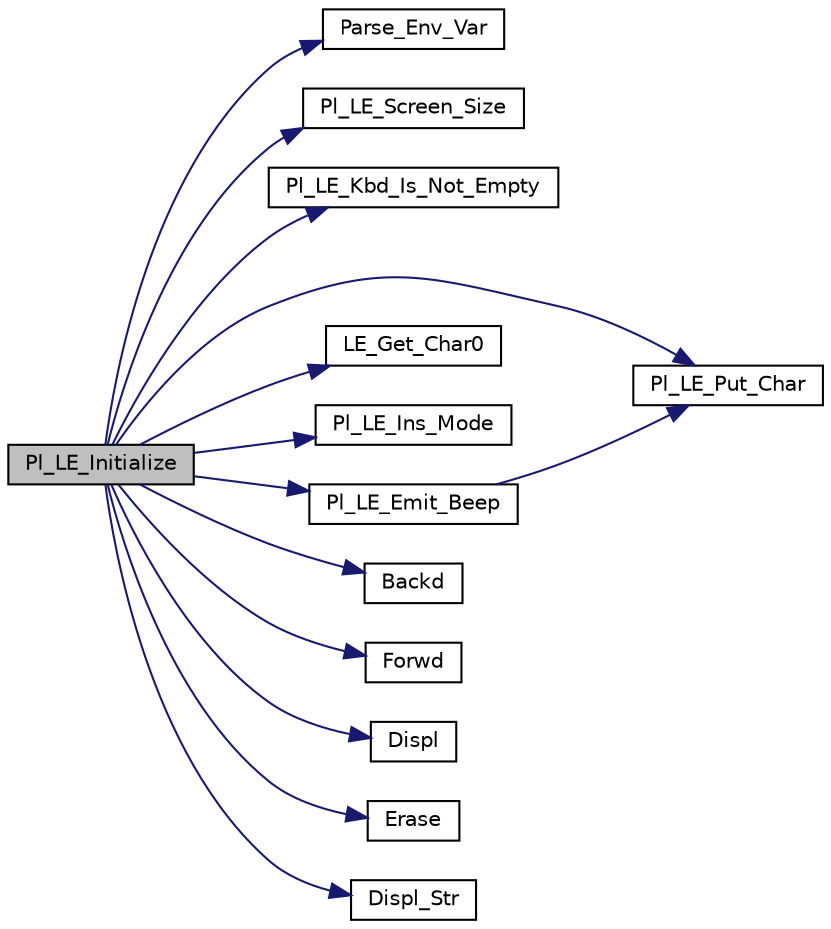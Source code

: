 digraph "Pl_LE_Initialize"
{
  edge [fontname="Helvetica",fontsize="10",labelfontname="Helvetica",labelfontsize="10"];
  node [fontname="Helvetica",fontsize="10",shape=record];
  rankdir="LR";
  Node1 [label="Pl_LE_Initialize",height=0.2,width=0.4,color="black", fillcolor="grey75", style="filled", fontcolor="black"];
  Node1 -> Node2 [color="midnightblue",fontsize="10",style="solid"];
  Node2 [label="Parse_Env_Var",height=0.2,width=0.4,color="black", fillcolor="white", style="filled",URL="$terminal_8c.html#acae08e63a234477bf1257da8b7aed42c"];
  Node1 -> Node3 [color="midnightblue",fontsize="10",style="solid"];
  Node3 [label="Pl_LE_Screen_Size",height=0.2,width=0.4,color="black", fillcolor="white", style="filled",URL="$terminal_8c.html#a469ee04c4859e98fe1f6db021e90bfb9"];
  Node1 -> Node4 [color="midnightblue",fontsize="10",style="solid"];
  Node4 [label="Pl_LE_Kbd_Is_Not_Empty",height=0.2,width=0.4,color="black", fillcolor="white", style="filled",URL="$terminal_8c.html#aad5032ec003db7a3e1a4ead642d2b1c9"];
  Node1 -> Node5 [color="midnightblue",fontsize="10",style="solid"];
  Node5 [label="Pl_LE_Put_Char",height=0.2,width=0.4,color="black", fillcolor="white", style="filled",URL="$terminal_8c.html#a590b70bbd0e7ba502d794565a3652c9f"];
  Node1 -> Node6 [color="midnightblue",fontsize="10",style="solid"];
  Node6 [label="LE_Get_Char0",height=0.2,width=0.4,color="black", fillcolor="white", style="filled",URL="$terminal_8c.html#a3ad10c9f5ddd471af1f250302534f4dd"];
  Node1 -> Node7 [color="midnightblue",fontsize="10",style="solid"];
  Node7 [label="Pl_LE_Ins_Mode",height=0.2,width=0.4,color="black", fillcolor="white", style="filled",URL="$terminal_8c.html#a6cb08cdfcbb59cbdd3d55c4b3e282c6c"];
  Node1 -> Node8 [color="midnightblue",fontsize="10",style="solid"];
  Node8 [label="Pl_LE_Emit_Beep",height=0.2,width=0.4,color="black", fillcolor="white", style="filled",URL="$terminal_8c.html#aa38becdbe98fa5a404ff0ef7d9bbeb34"];
  Node8 -> Node5 [color="midnightblue",fontsize="10",style="solid"];
  Node1 -> Node9 [color="midnightblue",fontsize="10",style="solid"];
  Node9 [label="Backd",height=0.2,width=0.4,color="black", fillcolor="white", style="filled",URL="$terminal_8c.html#a5509aba58312f5bbb8ab5392cc98a19c"];
  Node1 -> Node10 [color="midnightblue",fontsize="10",style="solid"];
  Node10 [label="Forwd",height=0.2,width=0.4,color="black", fillcolor="white", style="filled",URL="$terminal_8c.html#ad618abf9b110b77f60d00d7406fc31e1"];
  Node1 -> Node11 [color="midnightblue",fontsize="10",style="solid"];
  Node11 [label="Displ",height=0.2,width=0.4,color="black", fillcolor="white", style="filled",URL="$terminal_8c.html#a1df289842cb88ce5520533c6a2797a4a"];
  Node1 -> Node12 [color="midnightblue",fontsize="10",style="solid"];
  Node12 [label="Erase",height=0.2,width=0.4,color="black", fillcolor="white", style="filled",URL="$terminal_8c.html#affbb006cd6d0f1e67633b91508894e9d"];
  Node1 -> Node13 [color="midnightblue",fontsize="10",style="solid"];
  Node13 [label="Displ_Str",height=0.2,width=0.4,color="black", fillcolor="white", style="filled",URL="$terminal_8c.html#a8123f431a3b3a083d2f9b5f4396a31ee"];
}
